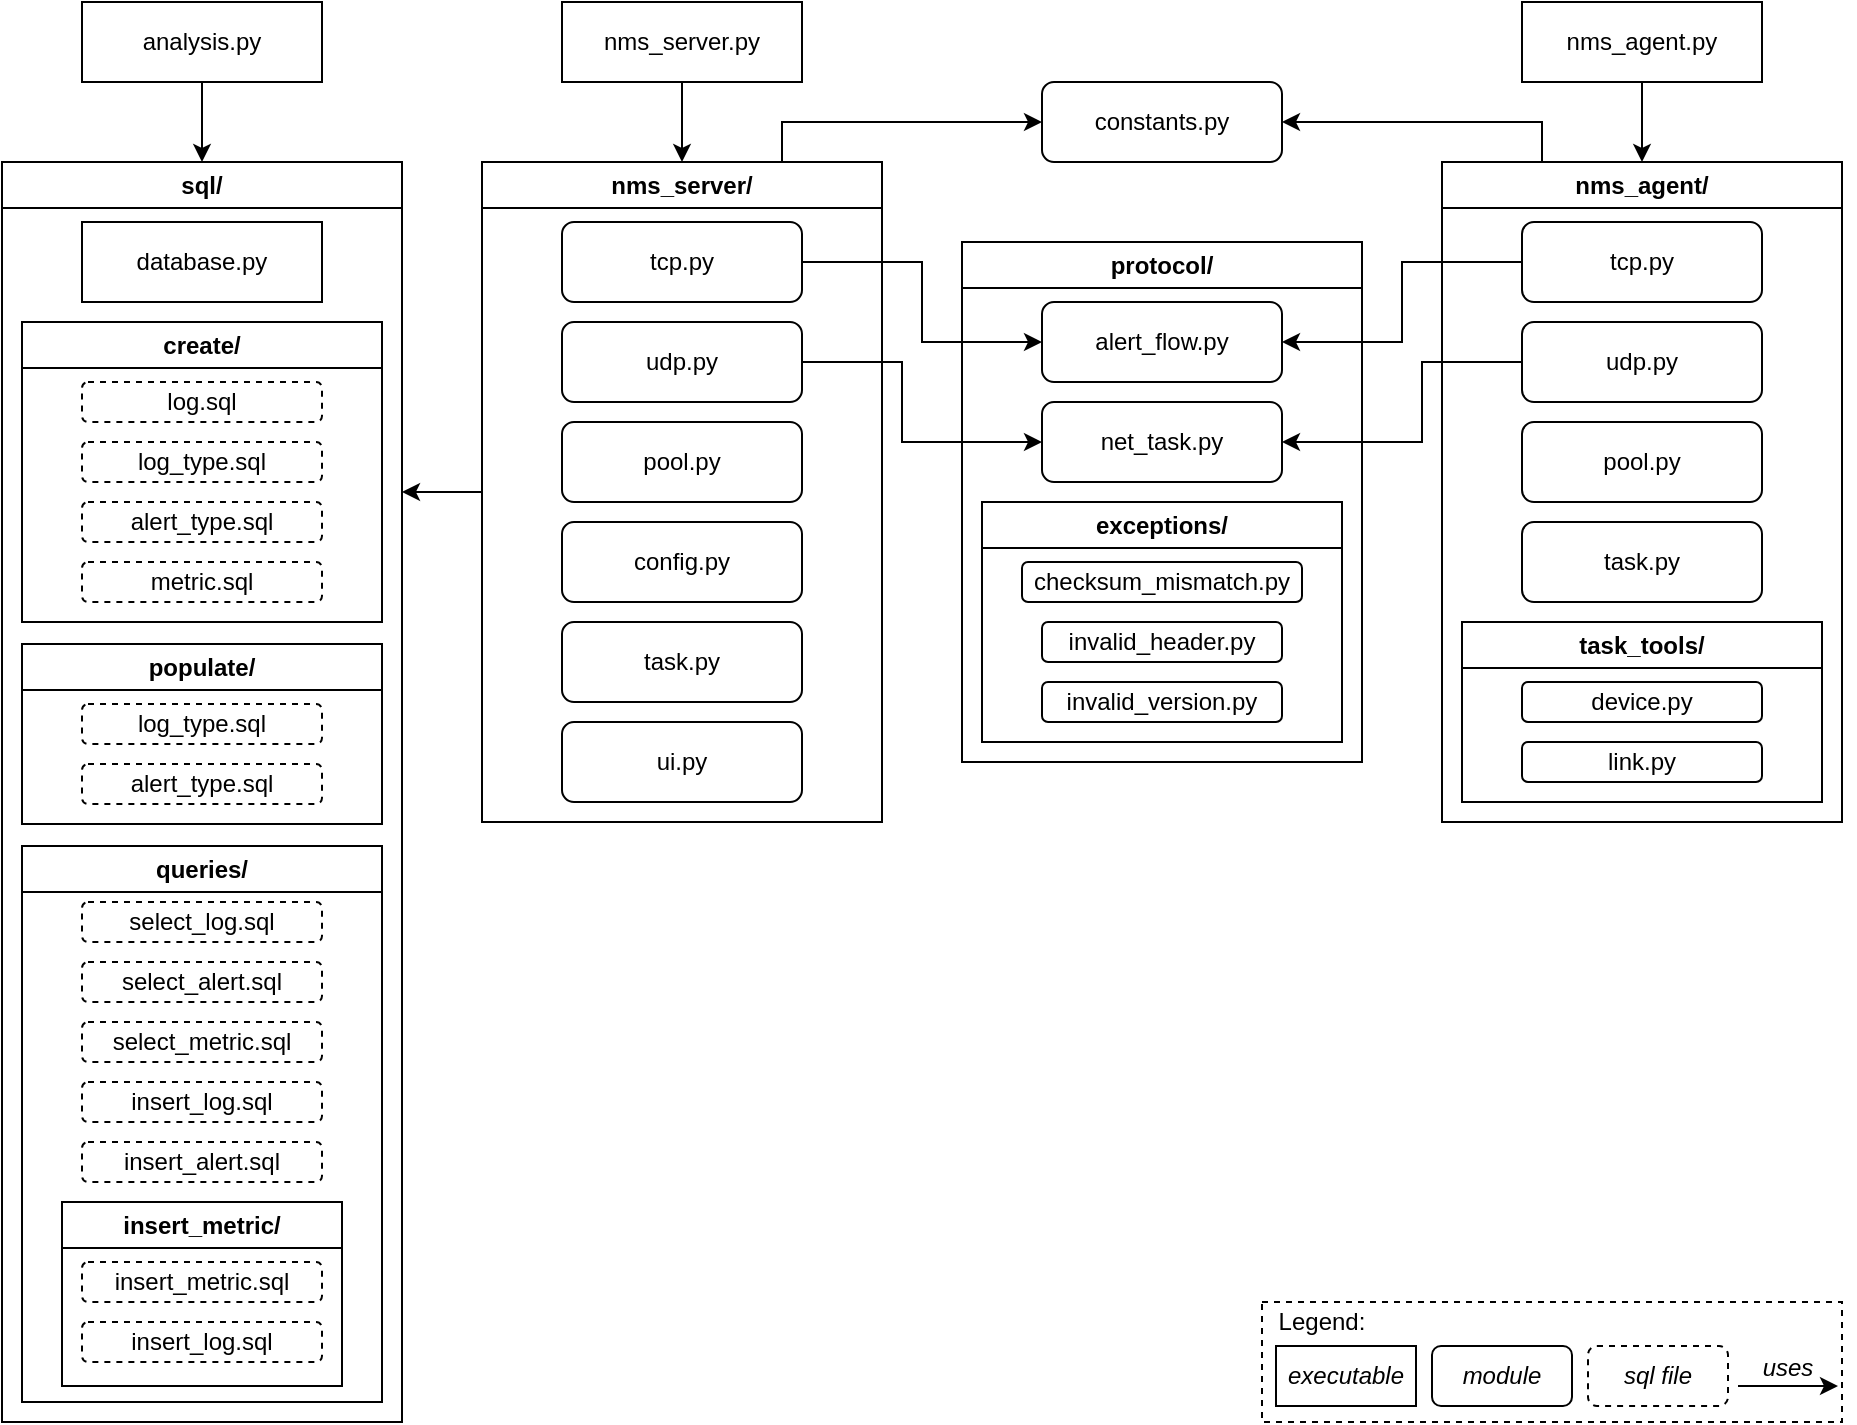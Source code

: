 <mxfile version="25.0.3">
  <diagram name="Page-1" id="QwbmtCwyZoCpysy4_769">
    <mxGraphModel dx="1730" dy="519" grid="1" gridSize="10" guides="1" tooltips="1" connect="1" arrows="1" fold="1" page="1" pageScale="1" pageWidth="850" pageHeight="1100" math="0" shadow="0">
      <root>
        <mxCell id="0" />
        <mxCell id="1" parent="0" />
        <mxCell id="9WpM92df16-8UvDXL8NV-50" style="edgeStyle=orthogonalEdgeStyle;rounded=0;orthogonalLoop=1;jettySize=auto;html=1;entryX=0.5;entryY=0;entryDx=0;entryDy=0;" parent="1" source="9WpM92df16-8UvDXL8NV-1" target="9WpM92df16-8UvDXL8NV-4" edge="1">
          <mxGeometry relative="1" as="geometry" />
        </mxCell>
        <mxCell id="9WpM92df16-8UvDXL8NV-1" value="&lt;div&gt;nms_server.py&lt;/div&gt;" style="rounded=0;whiteSpace=wrap;html=1;" parent="1" vertex="1">
          <mxGeometry x="100" y="80" width="120" height="40" as="geometry" />
        </mxCell>
        <mxCell id="9WpM92df16-8UvDXL8NV-3" value="&lt;div&gt;nms_agent/&lt;/div&gt;" style="swimlane;whiteSpace=wrap;html=1;" parent="1" vertex="1">
          <mxGeometry x="540" y="160" width="200" height="330" as="geometry" />
        </mxCell>
        <mxCell id="9WpM92df16-8UvDXL8NV-18" value="&lt;div&gt;tcp.py&lt;/div&gt;" style="rounded=1;whiteSpace=wrap;html=1;" parent="9WpM92df16-8UvDXL8NV-3" vertex="1">
          <mxGeometry x="40" y="30" width="120" height="40" as="geometry" />
        </mxCell>
        <mxCell id="9WpM92df16-8UvDXL8NV-19" value="&lt;div&gt;udp.py&lt;/div&gt;" style="rounded=1;whiteSpace=wrap;html=1;" parent="9WpM92df16-8UvDXL8NV-3" vertex="1">
          <mxGeometry x="40" y="80" width="120" height="40" as="geometry" />
        </mxCell>
        <mxCell id="9WpM92df16-8UvDXL8NV-30" value="&lt;div&gt;pool.py&lt;/div&gt;" style="rounded=1;whiteSpace=wrap;html=1;" parent="9WpM92df16-8UvDXL8NV-3" vertex="1">
          <mxGeometry x="40" y="130" width="120" height="40" as="geometry" />
        </mxCell>
        <mxCell id="9WpM92df16-8UvDXL8NV-31" value="&lt;div&gt;task.py&lt;/div&gt;" style="rounded=1;whiteSpace=wrap;html=1;" parent="9WpM92df16-8UvDXL8NV-3" vertex="1">
          <mxGeometry x="40" y="180" width="120" height="40" as="geometry" />
        </mxCell>
        <mxCell id="nubsR7cEdCL_VSrjcbDp-10" value="&lt;div&gt;task_tools/&lt;/div&gt;" style="swimlane;whiteSpace=wrap;html=1;startSize=23;" parent="9WpM92df16-8UvDXL8NV-3" vertex="1">
          <mxGeometry x="10" y="230" width="180" height="90" as="geometry" />
        </mxCell>
        <mxCell id="nubsR7cEdCL_VSrjcbDp-12" value="link.py" style="rounded=1;whiteSpace=wrap;html=1;" parent="nubsR7cEdCL_VSrjcbDp-10" vertex="1">
          <mxGeometry x="30" y="60" width="120" height="20" as="geometry" />
        </mxCell>
        <mxCell id="nubsR7cEdCL_VSrjcbDp-11" value="device.py" style="rounded=1;whiteSpace=wrap;html=1;" parent="nubsR7cEdCL_VSrjcbDp-10" vertex="1">
          <mxGeometry x="30" y="30" width="120" height="20" as="geometry" />
        </mxCell>
        <mxCell id="oBDTSBUbX0n5xWZJhXnn-3" style="edgeStyle=orthogonalEdgeStyle;rounded=0;orthogonalLoop=1;jettySize=auto;html=1;exitX=0;exitY=0.5;exitDx=0;exitDy=0;" edge="1" parent="1" source="9WpM92df16-8UvDXL8NV-4">
          <mxGeometry relative="1" as="geometry">
            <mxPoint x="20" y="325" as="targetPoint" />
          </mxGeometry>
        </mxCell>
        <mxCell id="9WpM92df16-8UvDXL8NV-4" value="&lt;div&gt;nms_server/&lt;/div&gt;" style="swimlane;whiteSpace=wrap;html=1;" parent="1" vertex="1">
          <mxGeometry x="60" y="160" width="200" height="330" as="geometry" />
        </mxCell>
        <mxCell id="9WpM92df16-8UvDXL8NV-13" value="&lt;div&gt;config.py&lt;/div&gt;" style="rounded=1;whiteSpace=wrap;html=1;" parent="9WpM92df16-8UvDXL8NV-4" vertex="1">
          <mxGeometry x="40" y="180" width="120" height="40" as="geometry" />
        </mxCell>
        <mxCell id="9WpM92df16-8UvDXL8NV-14" value="&lt;div&gt;udp.py&lt;/div&gt;" style="rounded=1;whiteSpace=wrap;html=1;" parent="9WpM92df16-8UvDXL8NV-4" vertex="1">
          <mxGeometry x="40" y="80" width="120" height="40" as="geometry" />
        </mxCell>
        <mxCell id="9WpM92df16-8UvDXL8NV-15" value="&lt;div&gt;tcp.py&lt;/div&gt;" style="rounded=1;whiteSpace=wrap;html=1;" parent="9WpM92df16-8UvDXL8NV-4" vertex="1">
          <mxGeometry x="40" y="30" width="120" height="40" as="geometry" />
        </mxCell>
        <mxCell id="9WpM92df16-8UvDXL8NV-16" value="&lt;div&gt;pool.py&lt;/div&gt;" style="rounded=1;whiteSpace=wrap;html=1;" parent="9WpM92df16-8UvDXL8NV-4" vertex="1">
          <mxGeometry x="40" y="130" width="120" height="40" as="geometry" />
        </mxCell>
        <mxCell id="9WpM92df16-8UvDXL8NV-17" value="&lt;div&gt;task.py&lt;/div&gt;" style="rounded=1;whiteSpace=wrap;html=1;" parent="9WpM92df16-8UvDXL8NV-4" vertex="1">
          <mxGeometry x="40" y="230" width="120" height="40" as="geometry" />
        </mxCell>
        <mxCell id="9WpM92df16-8UvDXL8NV-20" value="&lt;div&gt;ui.py&lt;/div&gt;" style="rounded=1;whiteSpace=wrap;html=1;" parent="9WpM92df16-8UvDXL8NV-4" vertex="1">
          <mxGeometry x="40" y="280" width="120" height="40" as="geometry" />
        </mxCell>
        <mxCell id="9WpM92df16-8UvDXL8NV-52" style="edgeStyle=orthogonalEdgeStyle;rounded=0;orthogonalLoop=1;jettySize=auto;html=1;exitX=0.75;exitY=0;exitDx=0;exitDy=0;" parent="1" source="9WpM92df16-8UvDXL8NV-4" target="9WpM92df16-8UvDXL8NV-5" edge="1">
          <mxGeometry relative="1" as="geometry" />
        </mxCell>
        <mxCell id="9WpM92df16-8UvDXL8NV-53" style="edgeStyle=orthogonalEdgeStyle;rounded=0;orthogonalLoop=1;jettySize=auto;html=1;exitX=0.25;exitY=0;exitDx=0;exitDy=0;" parent="1" source="9WpM92df16-8UvDXL8NV-3" target="9WpM92df16-8UvDXL8NV-5" edge="1">
          <mxGeometry relative="1" as="geometry" />
        </mxCell>
        <mxCell id="9WpM92df16-8UvDXL8NV-5" value="&lt;div&gt;constants.py&lt;/div&gt;" style="rounded=1;whiteSpace=wrap;html=1;" parent="1" vertex="1">
          <mxGeometry x="340" y="120" width="120" height="40" as="geometry" />
        </mxCell>
        <mxCell id="9WpM92df16-8UvDXL8NV-51" style="edgeStyle=orthogonalEdgeStyle;rounded=0;orthogonalLoop=1;jettySize=auto;html=1;entryX=0.5;entryY=0;entryDx=0;entryDy=0;" parent="1" source="9WpM92df16-8UvDXL8NV-2" target="9WpM92df16-8UvDXL8NV-3" edge="1">
          <mxGeometry relative="1" as="geometry" />
        </mxCell>
        <mxCell id="9WpM92df16-8UvDXL8NV-2" value="nms_agent.py" style="rounded=0;whiteSpace=wrap;html=1;" parent="1" vertex="1">
          <mxGeometry x="580" y="80" width="120" height="40" as="geometry" />
        </mxCell>
        <mxCell id="9WpM92df16-8UvDXL8NV-6" value="&lt;div&gt;protocol/&lt;/div&gt;" style="swimlane;whiteSpace=wrap;html=1;" parent="1" vertex="1">
          <mxGeometry x="300" y="200" width="200" height="260" as="geometry" />
        </mxCell>
        <mxCell id="9WpM92df16-8UvDXL8NV-7" value="&lt;div&gt;exceptions/&lt;/div&gt;" style="swimlane;whiteSpace=wrap;html=1;" parent="9WpM92df16-8UvDXL8NV-6" vertex="1">
          <mxGeometry x="10" y="130" width="180" height="120" as="geometry" />
        </mxCell>
        <mxCell id="9WpM92df16-8UvDXL8NV-8" value="checksum_mismatch.py" style="rounded=1;whiteSpace=wrap;html=1;" parent="9WpM92df16-8UvDXL8NV-7" vertex="1">
          <mxGeometry x="20" y="30" width="140" height="20" as="geometry" />
        </mxCell>
        <mxCell id="9WpM92df16-8UvDXL8NV-10" value="invalid_header.py" style="rounded=1;whiteSpace=wrap;html=1;" parent="9WpM92df16-8UvDXL8NV-7" vertex="1">
          <mxGeometry x="30" y="60" width="120" height="20" as="geometry" />
        </mxCell>
        <mxCell id="9WpM92df16-8UvDXL8NV-9" value="invalid_version.py" style="rounded=1;whiteSpace=wrap;html=1;" parent="9WpM92df16-8UvDXL8NV-7" vertex="1">
          <mxGeometry x="30" y="90" width="120" height="20" as="geometry" />
        </mxCell>
        <mxCell id="9WpM92df16-8UvDXL8NV-11" value="alert_flow.py" style="rounded=1;whiteSpace=wrap;html=1;" parent="9WpM92df16-8UvDXL8NV-6" vertex="1">
          <mxGeometry x="40" y="30" width="120" height="40" as="geometry" />
        </mxCell>
        <mxCell id="9WpM92df16-8UvDXL8NV-12" value="net_task.py" style="rounded=1;whiteSpace=wrap;html=1;" parent="9WpM92df16-8UvDXL8NV-6" vertex="1">
          <mxGeometry x="40" y="80" width="120" height="40" as="geometry" />
        </mxCell>
        <mxCell id="9WpM92df16-8UvDXL8NV-21" value="&lt;div&gt;sql/&lt;/div&gt;" style="swimlane;whiteSpace=wrap;html=1;startSize=23;" parent="1" vertex="1">
          <mxGeometry x="-180" y="160" width="200" height="630" as="geometry" />
        </mxCell>
        <mxCell id="9WpM92df16-8UvDXL8NV-28" value="database.py" style="rounded=0;whiteSpace=wrap;html=1;" parent="9WpM92df16-8UvDXL8NV-21" vertex="1">
          <mxGeometry x="40" y="30" width="120" height="40" as="geometry" />
        </mxCell>
        <mxCell id="9WpM92df16-8UvDXL8NV-33" value="&lt;div&gt;create/&lt;/div&gt;" style="swimlane;whiteSpace=wrap;html=1;" parent="9WpM92df16-8UvDXL8NV-21" vertex="1">
          <mxGeometry x="10" y="80" width="180" height="150" as="geometry" />
        </mxCell>
        <mxCell id="9WpM92df16-8UvDXL8NV-34" value="log.sql" style="rounded=1;whiteSpace=wrap;html=1;dashed=1;" parent="9WpM92df16-8UvDXL8NV-33" vertex="1">
          <mxGeometry x="30" y="30" width="120" height="20" as="geometry" />
        </mxCell>
        <mxCell id="9WpM92df16-8UvDXL8NV-35" value="log_type.sql" style="rounded=1;whiteSpace=wrap;html=1;dashed=1;" parent="9WpM92df16-8UvDXL8NV-33" vertex="1">
          <mxGeometry x="30" y="60" width="120" height="20" as="geometry" />
        </mxCell>
        <mxCell id="9WpM92df16-8UvDXL8NV-36" value="&lt;font color=&quot;#000000&quot;&gt;alert_type.sql&lt;/font&gt;" style="rounded=1;whiteSpace=wrap;html=1;fontColor=#a51d2d;dashed=1;" parent="9WpM92df16-8UvDXL8NV-33" vertex="1">
          <mxGeometry x="30" y="90" width="120" height="20" as="geometry" />
        </mxCell>
        <mxCell id="RlaziEXPzyf_Nz6PPYE7-1" value="&lt;font color=&quot;#000000&quot;&gt;metric.sql&lt;/font&gt;" style="rounded=1;whiteSpace=wrap;html=1;fontColor=#a51d2d;dashed=1;" parent="9WpM92df16-8UvDXL8NV-33" vertex="1">
          <mxGeometry x="30" y="120" width="120" height="20" as="geometry" />
        </mxCell>
        <mxCell id="9WpM92df16-8UvDXL8NV-37" value="&lt;div&gt;populate/&lt;/div&gt;" style="swimlane;whiteSpace=wrap;html=1;startSize=23;" parent="9WpM92df16-8UvDXL8NV-21" vertex="1">
          <mxGeometry x="10" y="241" width="180" height="90" as="geometry" />
        </mxCell>
        <mxCell id="9WpM92df16-8UvDXL8NV-39" value="log_type.sql" style="rounded=1;whiteSpace=wrap;html=1;dashed=1;" parent="9WpM92df16-8UvDXL8NV-37" vertex="1">
          <mxGeometry x="30" y="30" width="120" height="20" as="geometry" />
        </mxCell>
        <mxCell id="9WpM92df16-8UvDXL8NV-40" value="alert_type.sql" style="rounded=1;whiteSpace=wrap;html=1;fontColor=#000000;dashed=1;" parent="9WpM92df16-8UvDXL8NV-37" vertex="1">
          <mxGeometry x="30" y="60" width="120" height="20" as="geometry" />
        </mxCell>
        <mxCell id="9WpM92df16-8UvDXL8NV-41" value="&lt;div&gt;queries/&lt;/div&gt;" style="swimlane;whiteSpace=wrap;html=1;startSize=23;" parent="9WpM92df16-8UvDXL8NV-21" vertex="1">
          <mxGeometry x="10" y="342" width="180" height="278" as="geometry" />
        </mxCell>
        <mxCell id="9WpM92df16-8UvDXL8NV-42" value="insert_alert.sql" style="rounded=1;whiteSpace=wrap;html=1;dashed=1;" parent="9WpM92df16-8UvDXL8NV-41" vertex="1">
          <mxGeometry x="30" y="148" width="120" height="20" as="geometry" />
        </mxCell>
        <mxCell id="RlaziEXPzyf_Nz6PPYE7-4" value="select_alert.sql" style="rounded=1;whiteSpace=wrap;html=1;dashed=1;" parent="9WpM92df16-8UvDXL8NV-41" vertex="1">
          <mxGeometry x="30" y="58" width="120" height="20" as="geometry" />
        </mxCell>
        <mxCell id="RlaziEXPzyf_Nz6PPYE7-5" value="select_log.sql" style="rounded=1;whiteSpace=wrap;html=1;dashed=1;" parent="9WpM92df16-8UvDXL8NV-41" vertex="1">
          <mxGeometry x="30" y="28" width="120" height="20" as="geometry" />
        </mxCell>
        <mxCell id="RlaziEXPzyf_Nz6PPYE7-6" value="select_metric.sql" style="rounded=1;whiteSpace=wrap;html=1;dashed=1;" parent="9WpM92df16-8UvDXL8NV-41" vertex="1">
          <mxGeometry x="30" y="88" width="120" height="20" as="geometry" />
        </mxCell>
        <mxCell id="nubsR7cEdCL_VSrjcbDp-9" value="insert_log.sql" style="rounded=1;whiteSpace=wrap;html=1;dashed=1;" parent="9WpM92df16-8UvDXL8NV-41" vertex="1">
          <mxGeometry x="30" y="118" width="120" height="20" as="geometry" />
        </mxCell>
        <mxCell id="nubsR7cEdCL_VSrjcbDp-2" value="&lt;div&gt;insert_metric/&lt;/div&gt;" style="swimlane;whiteSpace=wrap;html=1;startSize=23;" parent="9WpM92df16-8UvDXL8NV-41" vertex="1">
          <mxGeometry x="20" y="178" width="140" height="92" as="geometry" />
        </mxCell>
        <mxCell id="nubsR7cEdCL_VSrjcbDp-3" value="insert_metric.sql" style="rounded=1;whiteSpace=wrap;html=1;dashed=1;" parent="nubsR7cEdCL_VSrjcbDp-2" vertex="1">
          <mxGeometry x="10" y="30" width="120" height="20" as="geometry" />
        </mxCell>
        <mxCell id="nubsR7cEdCL_VSrjcbDp-4" value="insert_log.sql" style="rounded=1;whiteSpace=wrap;html=1;dashed=1;" parent="nubsR7cEdCL_VSrjcbDp-2" vertex="1">
          <mxGeometry x="10" y="60" width="120" height="20" as="geometry" />
        </mxCell>
        <mxCell id="9WpM92df16-8UvDXL8NV-46" style="edgeStyle=orthogonalEdgeStyle;rounded=0;orthogonalLoop=1;jettySize=auto;html=1;exitX=1;exitY=0.5;exitDx=0;exitDy=0;" parent="1" source="9WpM92df16-8UvDXL8NV-15" target="9WpM92df16-8UvDXL8NV-11" edge="1">
          <mxGeometry relative="1" as="geometry" />
        </mxCell>
        <mxCell id="9WpM92df16-8UvDXL8NV-47" style="edgeStyle=orthogonalEdgeStyle;rounded=0;orthogonalLoop=1;jettySize=auto;html=1;exitX=1;exitY=0.5;exitDx=0;exitDy=0;" parent="1" source="9WpM92df16-8UvDXL8NV-14" target="9WpM92df16-8UvDXL8NV-12" edge="1">
          <mxGeometry relative="1" as="geometry">
            <Array as="points">
              <mxPoint x="270" y="260" />
              <mxPoint x="270" y="300" />
            </Array>
          </mxGeometry>
        </mxCell>
        <mxCell id="9WpM92df16-8UvDXL8NV-48" style="edgeStyle=orthogonalEdgeStyle;rounded=0;orthogonalLoop=1;jettySize=auto;html=1;exitX=0;exitY=0.5;exitDx=0;exitDy=0;" parent="1" source="9WpM92df16-8UvDXL8NV-19" target="9WpM92df16-8UvDXL8NV-12" edge="1">
          <mxGeometry relative="1" as="geometry">
            <Array as="points">
              <mxPoint x="530" y="260" />
              <mxPoint x="530" y="300" />
            </Array>
          </mxGeometry>
        </mxCell>
        <mxCell id="9WpM92df16-8UvDXL8NV-49" style="edgeStyle=orthogonalEdgeStyle;rounded=0;orthogonalLoop=1;jettySize=auto;html=1;exitX=0;exitY=0.5;exitDx=0;exitDy=0;" parent="1" source="9WpM92df16-8UvDXL8NV-18" target="9WpM92df16-8UvDXL8NV-11" edge="1">
          <mxGeometry relative="1" as="geometry" />
        </mxCell>
        <mxCell id="9WpM92df16-8UvDXL8NV-60" value="" style="rounded=0;whiteSpace=wrap;html=1;dashed=1;" parent="1" vertex="1">
          <mxGeometry x="450" y="730" width="290" height="60" as="geometry" />
        </mxCell>
        <mxCell id="9WpM92df16-8UvDXL8NV-59" value="Legend:" style="text;html=1;align=center;verticalAlign=middle;whiteSpace=wrap;rounded=0;" parent="1" vertex="1">
          <mxGeometry x="450" y="730" width="60" height="20" as="geometry" />
        </mxCell>
        <mxCell id="9WpM92df16-8UvDXL8NV-63" value="&lt;i&gt;executable&lt;/i&gt;" style="rounded=0;whiteSpace=wrap;html=1;" parent="1" vertex="1">
          <mxGeometry x="457" y="752" width="70" height="30" as="geometry" />
        </mxCell>
        <mxCell id="9WpM92df16-8UvDXL8NV-64" value="&lt;i&gt;module&lt;/i&gt;" style="rounded=1;whiteSpace=wrap;html=1;" parent="1" vertex="1">
          <mxGeometry x="535" y="752" width="70" height="30" as="geometry" />
        </mxCell>
        <mxCell id="9WpM92df16-8UvDXL8NV-65" value="" style="endArrow=classic;html=1;rounded=0;" parent="1" edge="1">
          <mxGeometry width="50" height="50" relative="1" as="geometry">
            <mxPoint x="688" y="772" as="sourcePoint" />
            <mxPoint x="738" y="772" as="targetPoint" />
          </mxGeometry>
        </mxCell>
        <mxCell id="9WpM92df16-8UvDXL8NV-69" value="&lt;i&gt;uses&lt;/i&gt;" style="text;html=1;align=center;verticalAlign=middle;whiteSpace=wrap;rounded=0;" parent="1" vertex="1">
          <mxGeometry x="683" y="758" width="60" height="10" as="geometry" />
        </mxCell>
        <mxCell id="oBDTSBUbX0n5xWZJhXnn-2" style="edgeStyle=orthogonalEdgeStyle;rounded=0;orthogonalLoop=1;jettySize=auto;html=1;entryX=0.5;entryY=0;entryDx=0;entryDy=0;" edge="1" parent="1" source="oBDTSBUbX0n5xWZJhXnn-1" target="9WpM92df16-8UvDXL8NV-21">
          <mxGeometry relative="1" as="geometry" />
        </mxCell>
        <mxCell id="oBDTSBUbX0n5xWZJhXnn-1" value="&lt;div&gt;analysis.py&lt;/div&gt;" style="rounded=0;whiteSpace=wrap;html=1;" vertex="1" parent="1">
          <mxGeometry x="-140" y="80" width="120" height="40" as="geometry" />
        </mxCell>
        <mxCell id="oBDTSBUbX0n5xWZJhXnn-4" value="&lt;i&gt;sql file&lt;br&gt;&lt;/i&gt;" style="rounded=1;whiteSpace=wrap;html=1;dashed=1;" vertex="1" parent="1">
          <mxGeometry x="613" y="752" width="70" height="30" as="geometry" />
        </mxCell>
      </root>
    </mxGraphModel>
  </diagram>
</mxfile>

